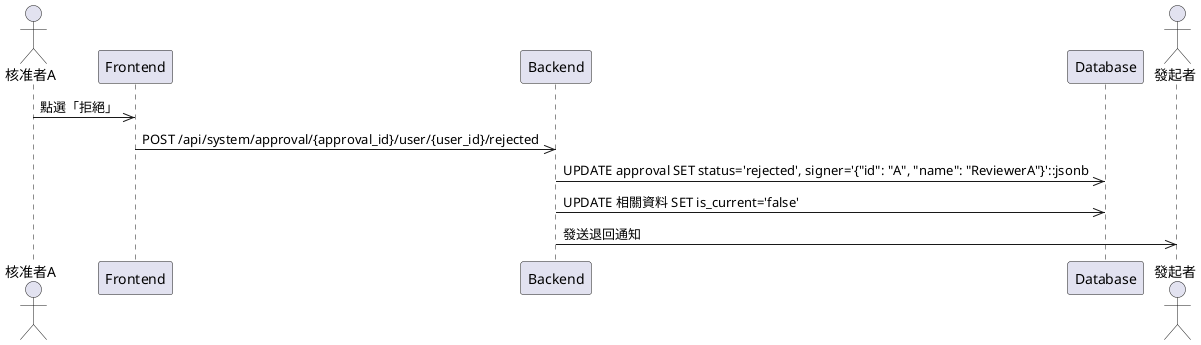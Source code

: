 @startuml
actor ReviewerA as "核准者A"
participant Frontend
participant Backend
participant Database
actor User as "發起者"

ReviewerA ->> Frontend: 點選「拒絕」
Frontend ->> Backend: POST /api/system/approval/{approval_id}/user/{user_id}/rejected
Backend ->> Database: UPDATE approval SET status='rejected', signer='{"id": "A", "name": "ReviewerA"}'::jsonb
Backend ->> Database: UPDATE 相關資料 SET is_current='false'
Backend ->> User: 發送退回通知
@enduml

# signer 改 List 包一起